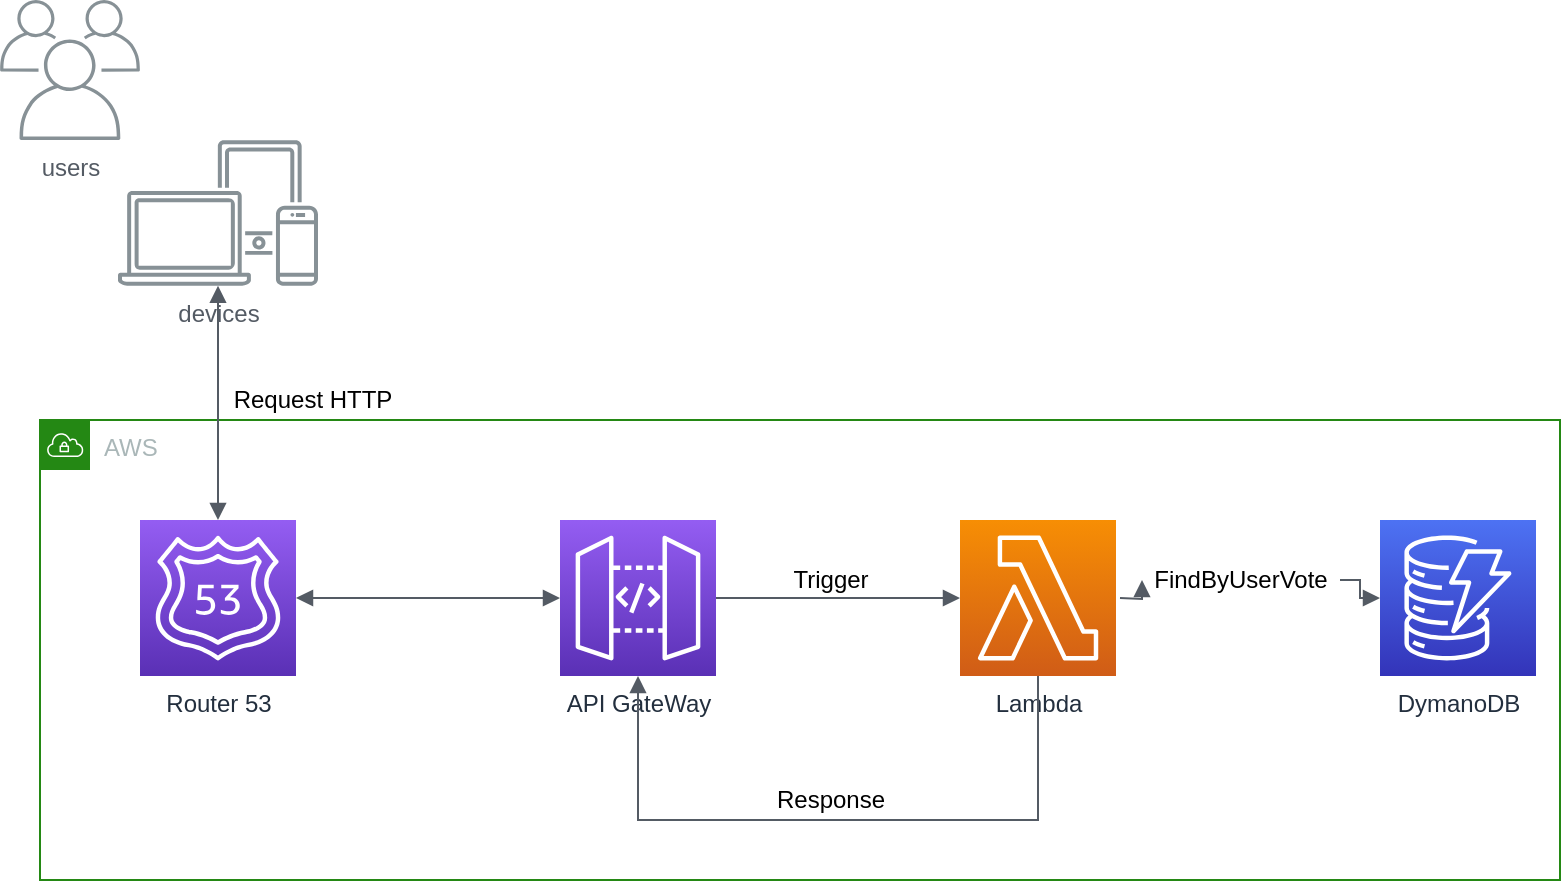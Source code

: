 <mxfile version="13.1.14" type="device" pages="2"><diagram id="ngZ92L8PFZmOddl7c0-D" name="Page-1"><mxGraphModel dx="1422" dy="846" grid="1" gridSize="10" guides="1" tooltips="1" connect="1" arrows="1" fold="1" page="1" pageScale="1" pageWidth="850" pageHeight="1100" math="0" shadow="0"><root><mxCell id="0"/><mxCell id="1" parent="0"/><mxCell id="XZ1qeCqVlozXUXovJiJn-15" value="AWS" style="points=[[0,0],[0.25,0],[0.5,0],[0.75,0],[1,0],[1,0.25],[1,0.5],[1,0.75],[1,1],[0.75,1],[0.5,1],[0.25,1],[0,1],[0,0.75],[0,0.5],[0,0.25]];outlineConnect=0;gradientColor=none;html=1;whiteSpace=wrap;fontSize=12;fontStyle=0;shape=mxgraph.aws4.group;grIcon=mxgraph.aws4.group_vpc;strokeColor=#248814;fillColor=none;verticalAlign=top;align=left;spacingLeft=30;fontColor=#AAB7B8;dashed=0;" parent="1" vertex="1"><mxGeometry x="70" y="300" width="760" height="230" as="geometry"/></mxCell><mxCell id="XZ1qeCqVlozXUXovJiJn-3" value="Router 53" style="outlineConnect=0;fontColor=#232F3E;gradientColor=#945DF2;gradientDirection=north;fillColor=#5A30B5;strokeColor=#ffffff;dashed=0;verticalLabelPosition=bottom;verticalAlign=top;align=center;html=1;fontSize=12;fontStyle=0;aspect=fixed;shape=mxgraph.aws4.resourceIcon;resIcon=mxgraph.aws4.route_53;" parent="1" vertex="1"><mxGeometry x="120" y="350" width="78" height="78" as="geometry"/></mxCell><mxCell id="XZ1qeCqVlozXUXovJiJn-4" value="Lambda" style="outlineConnect=0;fontColor=#232F3E;gradientColor=#F78E04;gradientDirection=north;fillColor=#D05C17;strokeColor=#ffffff;dashed=0;verticalLabelPosition=bottom;verticalAlign=top;align=center;html=1;fontSize=12;fontStyle=0;aspect=fixed;shape=mxgraph.aws4.resourceIcon;resIcon=mxgraph.aws4.lambda;" parent="1" vertex="1"><mxGeometry x="530" y="350" width="78" height="78" as="geometry"/></mxCell><mxCell id="XZ1qeCqVlozXUXovJiJn-5" value="API GateWay" style="outlineConnect=0;fontColor=#232F3E;gradientColor=#945DF2;gradientDirection=north;fillColor=#5A30B5;strokeColor=#ffffff;dashed=0;verticalLabelPosition=bottom;verticalAlign=top;align=center;html=1;fontSize=12;fontStyle=0;aspect=fixed;shape=mxgraph.aws4.resourceIcon;resIcon=mxgraph.aws4.api_gateway;" parent="1" vertex="1"><mxGeometry x="330" y="350" width="78" height="78" as="geometry"/></mxCell><mxCell id="XZ1qeCqVlozXUXovJiJn-6" value="DymanoDB" style="outlineConnect=0;fontColor=#232F3E;gradientColor=#4D72F3;gradientDirection=north;fillColor=#3334B9;strokeColor=#ffffff;dashed=0;verticalLabelPosition=bottom;verticalAlign=top;align=center;html=1;fontSize=12;fontStyle=0;aspect=fixed;shape=mxgraph.aws4.resourceIcon;resIcon=mxgraph.aws4.dynamodb;" parent="1" vertex="1"><mxGeometry x="740" y="350" width="78" height="78" as="geometry"/></mxCell><mxCell id="XZ1qeCqVlozXUXovJiJn-7" value="users" style="outlineConnect=0;gradientColor=none;fontColor=#545B64;strokeColor=none;fillColor=#879196;dashed=0;verticalLabelPosition=bottom;verticalAlign=top;align=center;html=1;fontSize=12;fontStyle=0;aspect=fixed;shape=mxgraph.aws4.illustration_users;pointerEvents=1" parent="1" vertex="1"><mxGeometry x="50" y="90" width="70" height="70" as="geometry"/></mxCell><mxCell id="XZ1qeCqVlozXUXovJiJn-8" value="devices" style="outlineConnect=0;gradientColor=none;fontColor=#545B64;strokeColor=none;fillColor=#879196;dashed=0;verticalLabelPosition=bottom;verticalAlign=top;align=center;html=1;fontSize=12;fontStyle=0;aspect=fixed;shape=mxgraph.aws4.illustration_devices;pointerEvents=1" parent="1" vertex="1"><mxGeometry x="109" y="160" width="100" height="73" as="geometry"/></mxCell><mxCell id="XZ1qeCqVlozXUXovJiJn-9" value="" style="edgeStyle=orthogonalEdgeStyle;html=1;endArrow=block;elbow=vertical;startArrow=block;startFill=1;endFill=1;strokeColor=#545B64;rounded=0;" parent="1" source="XZ1qeCqVlozXUXovJiJn-8" target="XZ1qeCqVlozXUXovJiJn-3" edge="1"><mxGeometry width="100" relative="1" as="geometry"><mxPoint x="160" y="260" as="sourcePoint"/><mxPoint x="430" y="260" as="targetPoint"/></mxGeometry></mxCell><mxCell id="XZ1qeCqVlozXUXovJiJn-10" value="" style="edgeStyle=orthogonalEdgeStyle;html=1;endArrow=block;elbow=vertical;startArrow=block;startFill=1;endFill=1;strokeColor=#545B64;rounded=0;" parent="1" source="XZ1qeCqVlozXUXovJiJn-5" target="XZ1qeCqVlozXUXovJiJn-3" edge="1"><mxGeometry width="100" relative="1" as="geometry"><mxPoint x="169" y="242.869" as="sourcePoint"/><mxPoint x="169" y="360" as="targetPoint"/></mxGeometry></mxCell><mxCell id="XZ1qeCqVlozXUXovJiJn-11" value="" style="edgeStyle=orthogonalEdgeStyle;html=1;endArrow=block;elbow=vertical;startArrow=none;endFill=1;strokeColor=#545B64;rounded=0;" parent="1" source="XZ1qeCqVlozXUXovJiJn-5" target="XZ1qeCqVlozXUXovJiJn-4" edge="1"><mxGeometry width="100" relative="1" as="geometry"><mxPoint x="390" y="310" as="sourcePoint"/><mxPoint x="490" y="310" as="targetPoint"/></mxGeometry></mxCell><mxCell id="XZ1qeCqVlozXUXovJiJn-12" value="" style="edgeStyle=orthogonalEdgeStyle;html=1;endArrow=block;elbow=vertical;startArrow=none;endFill=1;strokeColor=#545B64;rounded=0;" parent="1" source="XZ1qeCqVlozXUXovJiJn-18" target="XZ1qeCqVlozXUXovJiJn-6" edge="1"><mxGeometry width="100" relative="1" as="geometry"><mxPoint x="610" y="389" as="sourcePoint"/><mxPoint x="540" y="399" as="targetPoint"/></mxGeometry></mxCell><mxCell id="XZ1qeCqVlozXUXovJiJn-13" value="" style="edgeStyle=orthogonalEdgeStyle;html=1;endArrow=block;elbow=vertical;startArrow=none;endFill=1;strokeColor=#545B64;rounded=0;" parent="1" source="XZ1qeCqVlozXUXovJiJn-4" target="XZ1qeCqVlozXUXovJiJn-5" edge="1"><mxGeometry width="100" relative="1" as="geometry"><mxPoint x="428" y="409" as="sourcePoint"/><mxPoint x="550" y="409" as="targetPoint"/><Array as="points"><mxPoint x="569" y="500"/><mxPoint x="369" y="500"/></Array></mxGeometry></mxCell><mxCell id="XZ1qeCqVlozXUXovJiJn-14" value="Request HTTP" style="text;html=1;align=center;verticalAlign=middle;resizable=0;points=[];autosize=1;" parent="1" vertex="1"><mxGeometry x="161" y="280" width="90" height="20" as="geometry"/></mxCell><mxCell id="XZ1qeCqVlozXUXovJiJn-16" value="Trigger" style="text;html=1;align=center;verticalAlign=middle;resizable=0;points=[];autosize=1;" parent="1" vertex="1"><mxGeometry x="440" y="370" width="50" height="20" as="geometry"/></mxCell><mxCell id="XZ1qeCqVlozXUXovJiJn-17" value="Response" style="text;html=1;align=center;verticalAlign=middle;resizable=0;points=[];autosize=1;" parent="1" vertex="1"><mxGeometry x="430" y="480" width="70" height="20" as="geometry"/></mxCell><mxCell id="XZ1qeCqVlozXUXovJiJn-18" value="FindByUserVote" style="text;html=1;align=center;verticalAlign=middle;resizable=0;points=[];autosize=1;" parent="1" vertex="1"><mxGeometry x="620" y="370" width="100" height="20" as="geometry"/></mxCell><mxCell id="XZ1qeCqVlozXUXovJiJn-19" value="" style="edgeStyle=orthogonalEdgeStyle;html=1;endArrow=block;elbow=vertical;startArrow=none;endFill=1;strokeColor=#545B64;rounded=0;" parent="1" target="XZ1qeCqVlozXUXovJiJn-18" edge="1"><mxGeometry width="100" relative="1" as="geometry"><mxPoint x="610" y="389" as="sourcePoint"/><mxPoint x="740" y="389" as="targetPoint"/></mxGeometry></mxCell></root></mxGraphModel></diagram><diagram id="N0i3SgHs3GNX0WoSkZxV" name="Page-2"><mxGraphModel dx="1422" dy="846" grid="1" gridSize="10" guides="1" tooltips="1" connect="1" arrows="1" fold="1" page="1" pageScale="1" pageWidth="850" pageHeight="1100" math="0" shadow="0"><root><mxCell id="yymcy2u_hWZBQr9LKpfV-0"/><mxCell id="yymcy2u_hWZBQr9LKpfV-1" parent="yymcy2u_hWZBQr9LKpfV-0"/><mxCell id="KLTJJ0InETFNSekx1ni3-17" style="edgeStyle=orthogonalEdgeStyle;rounded=0;orthogonalLoop=1;jettySize=auto;html=1;entryX=0;entryY=0.5;entryDx=0;entryDy=0;entryPerimeter=0;" edge="1" parent="yymcy2u_hWZBQr9LKpfV-1" source="KLTJJ0InETFNSekx1ni3-16" target="KLTJJ0InETFNSekx1ni3-5"><mxGeometry relative="1" as="geometry"/></mxCell><mxCell id="KLTJJ0InETFNSekx1ni3-18" style="edgeStyle=orthogonalEdgeStyle;rounded=0;orthogonalLoop=1;jettySize=auto;html=1;entryX=0;entryY=0.5;entryDx=0;entryDy=0;entryPerimeter=0;" edge="1" parent="yymcy2u_hWZBQr9LKpfV-1" source="KLTJJ0InETFNSekx1ni3-16" target="KLTJJ0InETFNSekx1ni3-13"><mxGeometry relative="1" as="geometry"/></mxCell><mxCell id="KLTJJ0InETFNSekx1ni3-19" style="edgeStyle=orthogonalEdgeStyle;rounded=0;orthogonalLoop=1;jettySize=auto;html=1;" edge="1" parent="yymcy2u_hWZBQr9LKpfV-1" source="KLTJJ0InETFNSekx1ni3-16" target="KLTJJ0InETFNSekx1ni3-14"><mxGeometry relative="1" as="geometry"/></mxCell><mxCell id="KLTJJ0InETFNSekx1ni3-20" style="edgeStyle=orthogonalEdgeStyle;rounded=0;orthogonalLoop=1;jettySize=auto;html=1;entryX=0;entryY=0.5;entryDx=0;entryDy=0;entryPerimeter=0;" edge="1" parent="yymcy2u_hWZBQr9LKpfV-1" source="KLTJJ0InETFNSekx1ni3-16" target="KLTJJ0InETFNSekx1ni3-15"><mxGeometry relative="1" as="geometry"/></mxCell><mxCell id="KLTJJ0InETFNSekx1ni3-16" value="" style="whiteSpace=wrap;html=1;shape=mxgraph.basic.document" vertex="1" parent="yymcy2u_hWZBQr9LKpfV-1"><mxGeometry x="390" y="360" width="160" height="140" as="geometry"/></mxCell><mxCell id="KLTJJ0InETFNSekx1ni3-15" value="" style="whiteSpace=wrap;html=1;shape=mxgraph.basic.document" vertex="1" parent="yymcy2u_hWZBQr9LKpfV-1"><mxGeometry x="620" y="580" width="160" height="130" as="geometry"/></mxCell><mxCell id="KLTJJ0InETFNSekx1ni3-14" value="" style="whiteSpace=wrap;html=1;shape=mxgraph.basic.document" vertex="1" parent="yymcy2u_hWZBQr9LKpfV-1"><mxGeometry x="620" y="440" width="160" height="130" as="geometry"/></mxCell><mxCell id="KLTJJ0InETFNSekx1ni3-13" value="" style="whiteSpace=wrap;html=1;shape=mxgraph.basic.document" vertex="1" parent="yymcy2u_hWZBQr9LKpfV-1"><mxGeometry x="620" y="299" width="160" height="130" as="geometry"/></mxCell><mxCell id="KLTJJ0InETFNSekx1ni3-4" value="" style="whiteSpace=wrap;html=1;shape=mxgraph.basic.document" vertex="1" parent="yymcy2u_hWZBQr9LKpfV-1"><mxGeometry x="120" y="140" width="160" height="570" as="geometry"/></mxCell><mxCell id="yymcy2u_hWZBQr9LKpfV-2" value="S3 Bucket" style="outlineConnect=0;fontColor=#232F3E;gradientColor=none;fillColor=#277116;strokeColor=none;dashed=0;verticalLabelPosition=bottom;verticalAlign=top;align=center;html=1;fontSize=12;fontStyle=0;aspect=fixed;pointerEvents=1;shape=mxgraph.aws4.bucket_with_objects;" vertex="1" parent="yymcy2u_hWZBQr9LKpfV-1"><mxGeometry x="160" y="180" width="75" height="78" as="geometry"/></mxCell><mxCell id="yymcy2u_hWZBQr9LKpfV-3" value="API Gateway" style="outlineConnect=0;fontColor=#232F3E;gradientColor=#945DF2;gradientDirection=north;fillColor=#5A30B5;strokeColor=#ffffff;dashed=0;verticalLabelPosition=bottom;verticalAlign=top;align=center;html=1;fontSize=12;fontStyle=0;aspect=fixed;shape=mxgraph.aws4.resourceIcon;resIcon=mxgraph.aws4.api_gateway;" vertex="1" parent="yymcy2u_hWZBQr9LKpfV-1"><mxGeometry x="160" y="320" width="78" height="78" as="geometry"/></mxCell><mxCell id="KLTJJ0InETFNSekx1ni3-0" value="Lambda" style="outlineConnect=0;fontColor=#232F3E;gradientColor=#F78E04;gradientDirection=north;fillColor=#D05C17;strokeColor=#ffffff;dashed=0;verticalLabelPosition=bottom;verticalAlign=top;align=center;html=1;fontSize=12;fontStyle=0;aspect=fixed;shape=mxgraph.aws4.resourceIcon;resIcon=mxgraph.aws4.lambda;" vertex="1" parent="yymcy2u_hWZBQr9LKpfV-1"><mxGeometry x="160" y="460" width="78" height="78" as="geometry"/></mxCell><mxCell id="KLTJJ0InETFNSekx1ni3-1" value="DymanoDB" style="outlineConnect=0;fontColor=#232F3E;gradientColor=#4D72F3;gradientDirection=north;fillColor=#3334B9;strokeColor=#ffffff;dashed=0;verticalLabelPosition=bottom;verticalAlign=top;align=center;html=1;fontSize=12;fontStyle=0;aspect=fixed;shape=mxgraph.aws4.resourceIcon;resIcon=mxgraph.aws4.dynamodb;" vertex="1" parent="yymcy2u_hWZBQr9LKpfV-1"><mxGeometry x="160" y="600" width="78" height="78" as="geometry"/></mxCell><mxCell id="KLTJJ0InETFNSekx1ni3-2" value="No Nested Stack" style="outlineConnect=0;fontColor=#232F3E;gradientColor=none;fillColor=#BC1356;strokeColor=none;dashed=0;verticalLabelPosition=bottom;verticalAlign=top;align=center;html=1;fontSize=12;fontStyle=0;aspect=fixed;pointerEvents=1;shape=mxgraph.aws4.stack;" vertex="1" parent="yymcy2u_hWZBQr9LKpfV-1"><mxGeometry x="160" y="40" width="78" height="76" as="geometry"/></mxCell><mxCell id="KLTJJ0InETFNSekx1ni3-5" value="" style="whiteSpace=wrap;html=1;shape=mxgraph.basic.document" vertex="1" parent="yymcy2u_hWZBQr9LKpfV-1"><mxGeometry x="620" y="160" width="160" height="130" as="geometry"/></mxCell><mxCell id="KLTJJ0InETFNSekx1ni3-6" value="S3 Bucket" style="outlineConnect=0;fontColor=#232F3E;gradientColor=none;fillColor=#277116;strokeColor=none;dashed=0;verticalLabelPosition=bottom;verticalAlign=top;align=center;html=1;fontSize=12;fontStyle=0;aspect=fixed;pointerEvents=1;shape=mxgraph.aws4.bucket_with_objects;" vertex="1" parent="yymcy2u_hWZBQr9LKpfV-1"><mxGeometry x="660" y="180" width="75" height="78" as="geometry"/></mxCell><mxCell id="KLTJJ0InETFNSekx1ni3-7" value="API Gateway" style="outlineConnect=0;fontColor=#232F3E;gradientColor=#945DF2;gradientDirection=north;fillColor=#5A30B5;strokeColor=#ffffff;dashed=0;verticalLabelPosition=bottom;verticalAlign=top;align=center;html=1;fontSize=12;fontStyle=0;aspect=fixed;shape=mxgraph.aws4.resourceIcon;resIcon=mxgraph.aws4.api_gateway;" vertex="1" parent="yymcy2u_hWZBQr9LKpfV-1"><mxGeometry x="660" y="320" width="78" height="78" as="geometry"/></mxCell><mxCell id="KLTJJ0InETFNSekx1ni3-8" value="Lambda" style="outlineConnect=0;fontColor=#232F3E;gradientColor=#F78E04;gradientDirection=north;fillColor=#D05C17;strokeColor=#ffffff;dashed=0;verticalLabelPosition=bottom;verticalAlign=top;align=center;html=1;fontSize=12;fontStyle=0;aspect=fixed;shape=mxgraph.aws4.resourceIcon;resIcon=mxgraph.aws4.lambda;" vertex="1" parent="yymcy2u_hWZBQr9LKpfV-1"><mxGeometry x="660" y="460" width="78" height="78" as="geometry"/></mxCell><mxCell id="KLTJJ0InETFNSekx1ni3-9" value="DymanoDB" style="outlineConnect=0;fontColor=#232F3E;gradientColor=#4D72F3;gradientDirection=north;fillColor=#3334B9;strokeColor=#ffffff;dashed=0;verticalLabelPosition=bottom;verticalAlign=top;align=center;html=1;fontSize=12;fontStyle=0;aspect=fixed;shape=mxgraph.aws4.resourceIcon;resIcon=mxgraph.aws4.dynamodb;" vertex="1" parent="yymcy2u_hWZBQr9LKpfV-1"><mxGeometry x="660" y="600" width="78" height="78" as="geometry"/></mxCell><mxCell id="KLTJJ0InETFNSekx1ni3-10" value="Nested Stack&lt;br&gt;Master" style="outlineConnect=0;fontColor=#232F3E;gradientColor=none;fillColor=#BC1356;strokeColor=none;dashed=0;verticalLabelPosition=bottom;verticalAlign=top;align=center;html=1;fontSize=12;fontStyle=0;aspect=fixed;pointerEvents=1;shape=mxgraph.aws4.stack;" vertex="1" parent="yymcy2u_hWZBQr9LKpfV-1"><mxGeometry x="431" y="380" width="78" height="76" as="geometry"/></mxCell><mxCell id="KLTJJ0InETFNSekx1ni3-21" value="" style="endArrow=none;dashed=1;html=1;" edge="1" parent="yymcy2u_hWZBQr9LKpfV-1"><mxGeometry width="50" height="50" relative="1" as="geometry"><mxPoint x="340" y="710" as="sourcePoint"/><mxPoint x="340" y="50" as="targetPoint"/></mxGeometry></mxCell><mxCell id="KLTJJ0InETFNSekx1ni3-22" value="1. Tenemos Granularidad&lt;br&gt;2. Orden&lt;br&gt;3 Fácil reutilización&lt;br&gt;" style="text;html=1;align=center;verticalAlign=middle;resizable=0;points=[];autosize=1;" vertex="1" parent="yymcy2u_hWZBQr9LKpfV-1"><mxGeometry x="395" y="520" width="150" height="50" as="geometry"/></mxCell></root></mxGraphModel></diagram></mxfile>